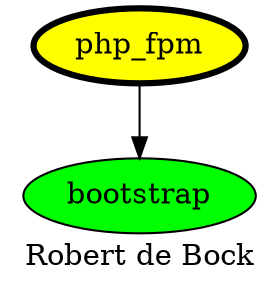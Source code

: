 digraph PhiloDilemma {
  label = "Robert de Bock" ;
  overlap=false
  {
    bootstrap [fillcolor=green style=filled]
    php_fpm [fillcolor=yellow style=filled penwidth=3]
  }
  php_fpm -> bootstrap
}
